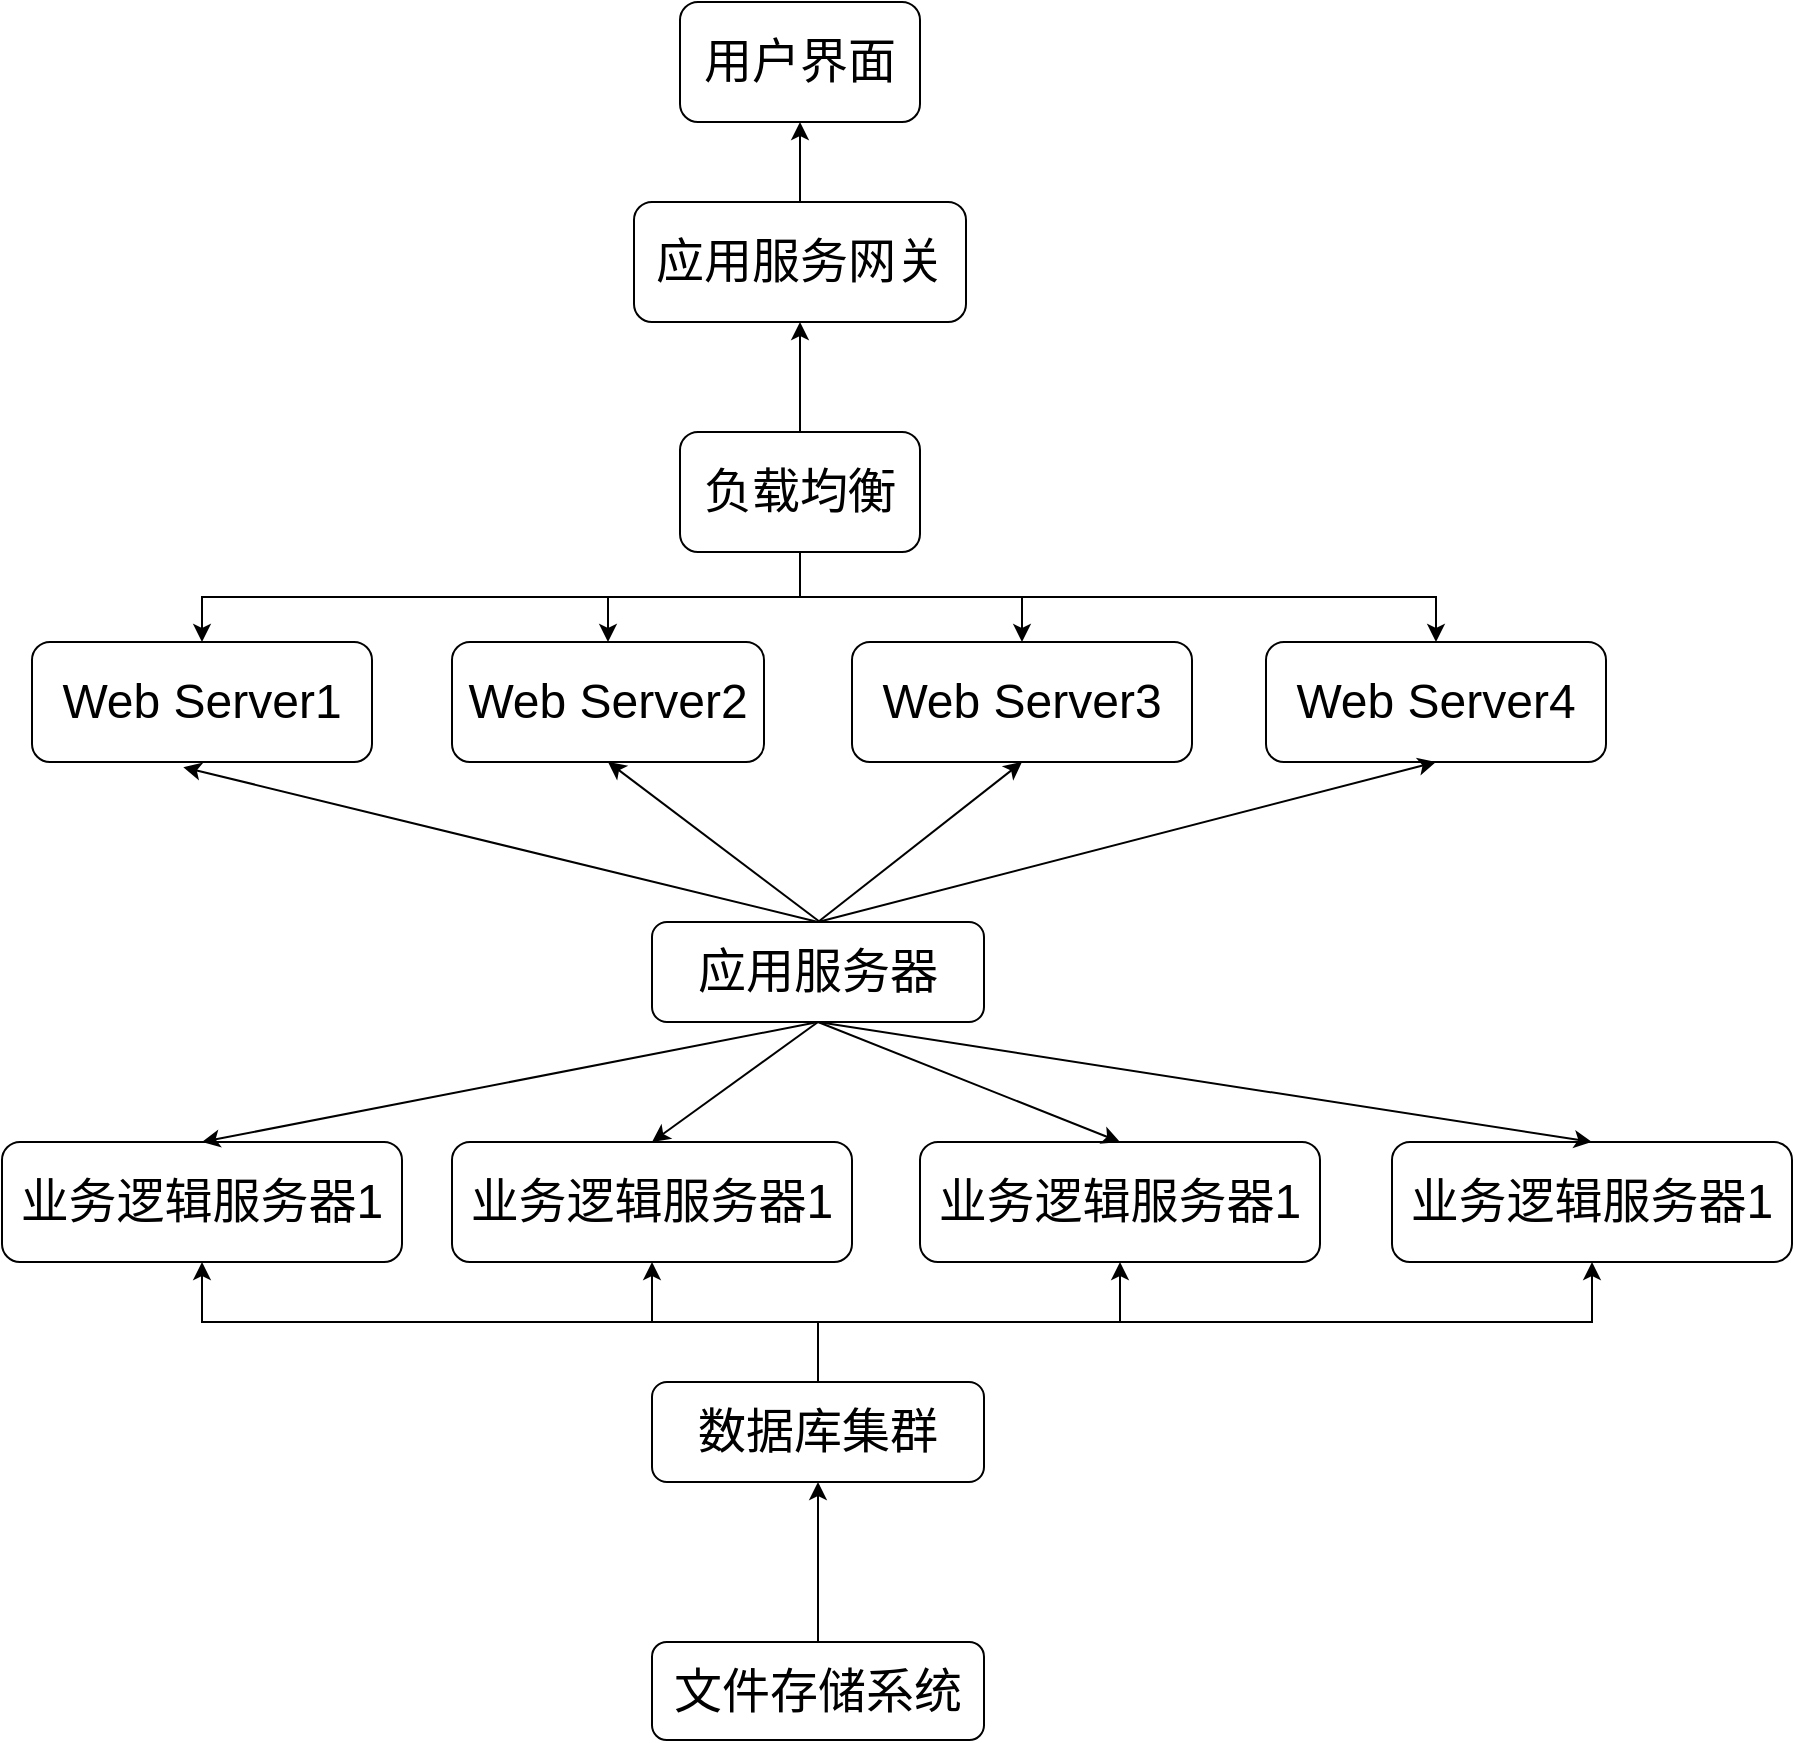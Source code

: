 <mxfile version="21.5.1" type="github">
  <diagram name="第 1 页" id="13AQM2iKJFj0NKGXM6GZ">
    <mxGraphModel dx="2333" dy="1202" grid="1" gridSize="10" guides="1" tooltips="1" connect="1" arrows="1" fold="1" page="1" pageScale="1" pageWidth="827" pageHeight="1169" math="0" shadow="0">
      <root>
        <mxCell id="0" />
        <mxCell id="1" parent="0" />
        <mxCell id="a-DUArsUTMtOnpeUms0M-17" style="edgeStyle=orthogonalEdgeStyle;rounded=0;orthogonalLoop=1;jettySize=auto;html=1;exitX=0.5;exitY=0;exitDx=0;exitDy=0;entryX=0.5;entryY=1;entryDx=0;entryDy=0;" edge="1" parent="1" source="a-DUArsUTMtOnpeUms0M-1" target="a-DUArsUTMtOnpeUms0M-2">
          <mxGeometry relative="1" as="geometry" />
        </mxCell>
        <mxCell id="a-DUArsUTMtOnpeUms0M-19" style="edgeStyle=orthogonalEdgeStyle;rounded=0;orthogonalLoop=1;jettySize=auto;html=1;exitX=0.5;exitY=1;exitDx=0;exitDy=0;entryX=0.5;entryY=0;entryDx=0;entryDy=0;" edge="1" parent="1" source="a-DUArsUTMtOnpeUms0M-1" target="a-DUArsUTMtOnpeUms0M-4">
          <mxGeometry relative="1" as="geometry" />
        </mxCell>
        <mxCell id="a-DUArsUTMtOnpeUms0M-20" style="edgeStyle=orthogonalEdgeStyle;rounded=0;orthogonalLoop=1;jettySize=auto;html=1;exitX=0.5;exitY=1;exitDx=0;exitDy=0;" edge="1" parent="1" source="a-DUArsUTMtOnpeUms0M-1" target="a-DUArsUTMtOnpeUms0M-5">
          <mxGeometry relative="1" as="geometry" />
        </mxCell>
        <mxCell id="a-DUArsUTMtOnpeUms0M-21" style="edgeStyle=orthogonalEdgeStyle;rounded=0;orthogonalLoop=1;jettySize=auto;html=1;exitX=0.5;exitY=1;exitDx=0;exitDy=0;entryX=0.5;entryY=0;entryDx=0;entryDy=0;" edge="1" parent="1" source="a-DUArsUTMtOnpeUms0M-1" target="a-DUArsUTMtOnpeUms0M-6">
          <mxGeometry relative="1" as="geometry" />
        </mxCell>
        <mxCell id="a-DUArsUTMtOnpeUms0M-22" style="edgeStyle=orthogonalEdgeStyle;rounded=0;orthogonalLoop=1;jettySize=auto;html=1;exitX=0.5;exitY=1;exitDx=0;exitDy=0;entryX=0.5;entryY=0;entryDx=0;entryDy=0;" edge="1" parent="1" source="a-DUArsUTMtOnpeUms0M-1" target="a-DUArsUTMtOnpeUms0M-7">
          <mxGeometry relative="1" as="geometry" />
        </mxCell>
        <mxCell id="a-DUArsUTMtOnpeUms0M-1" value="&lt;font style=&quot;font-size: 24px;&quot;&gt;负载均衡&lt;/font&gt;" style="rounded=1;whiteSpace=wrap;html=1;" vertex="1" parent="1">
          <mxGeometry x="364" y="555" width="120" height="60" as="geometry" />
        </mxCell>
        <mxCell id="a-DUArsUTMtOnpeUms0M-18" style="edgeStyle=orthogonalEdgeStyle;rounded=0;orthogonalLoop=1;jettySize=auto;html=1;exitX=0.5;exitY=0;exitDx=0;exitDy=0;entryX=0.5;entryY=1;entryDx=0;entryDy=0;" edge="1" parent="1" source="a-DUArsUTMtOnpeUms0M-2" target="a-DUArsUTMtOnpeUms0M-3">
          <mxGeometry relative="1" as="geometry" />
        </mxCell>
        <mxCell id="a-DUArsUTMtOnpeUms0M-2" value="&lt;font style=&quot;font-size: 24px;&quot;&gt;应用服务网关&lt;/font&gt;" style="rounded=1;whiteSpace=wrap;html=1;" vertex="1" parent="1">
          <mxGeometry x="341" y="440" width="166" height="60" as="geometry" />
        </mxCell>
        <mxCell id="a-DUArsUTMtOnpeUms0M-3" value="&lt;font style=&quot;font-size: 24px;&quot;&gt;用户界面&lt;/font&gt;" style="rounded=1;whiteSpace=wrap;html=1;" vertex="1" parent="1">
          <mxGeometry x="364" y="340" width="120" height="60" as="geometry" />
        </mxCell>
        <mxCell id="a-DUArsUTMtOnpeUms0M-4" value="&lt;font style=&quot;font-size: 24px;&quot;&gt;Web Server1&lt;/font&gt;" style="rounded=1;whiteSpace=wrap;html=1;" vertex="1" parent="1">
          <mxGeometry x="40" y="660" width="170" height="60" as="geometry" />
        </mxCell>
        <mxCell id="a-DUArsUTMtOnpeUms0M-5" value="&lt;font style=&quot;font-size: 24px;&quot;&gt;Web Server2&lt;/font&gt;" style="rounded=1;whiteSpace=wrap;html=1;" vertex="1" parent="1">
          <mxGeometry x="250" y="660" width="156" height="60" as="geometry" />
        </mxCell>
        <mxCell id="a-DUArsUTMtOnpeUms0M-6" value="&lt;font style=&quot;font-size: 24px;&quot;&gt;Web Server3&lt;/font&gt;" style="rounded=1;whiteSpace=wrap;html=1;" vertex="1" parent="1">
          <mxGeometry x="450" y="660" width="170" height="60" as="geometry" />
        </mxCell>
        <mxCell id="a-DUArsUTMtOnpeUms0M-7" value="&lt;font style=&quot;font-size: 24px;&quot;&gt;Web Server4&lt;/font&gt;" style="rounded=1;whiteSpace=wrap;html=1;" vertex="1" parent="1">
          <mxGeometry x="657" y="660" width="170" height="60" as="geometry" />
        </mxCell>
        <mxCell id="a-DUArsUTMtOnpeUms0M-8" value="&lt;font style=&quot;font-size: 24px;&quot;&gt;应用服务器&lt;/font&gt;" style="rounded=1;whiteSpace=wrap;html=1;" vertex="1" parent="1">
          <mxGeometry x="350" y="800" width="166" height="50" as="geometry" />
        </mxCell>
        <mxCell id="a-DUArsUTMtOnpeUms0M-13" value="" style="endArrow=classic;html=1;rounded=0;entryX=0.5;entryY=1;entryDx=0;entryDy=0;exitX=0.5;exitY=0;exitDx=0;exitDy=0;" edge="1" parent="1" source="a-DUArsUTMtOnpeUms0M-8" target="a-DUArsUTMtOnpeUms0M-6">
          <mxGeometry width="50" height="50" relative="1" as="geometry">
            <mxPoint x="439" y="783" as="sourcePoint" />
            <mxPoint x="489" y="733" as="targetPoint" />
          </mxGeometry>
        </mxCell>
        <mxCell id="a-DUArsUTMtOnpeUms0M-14" value="" style="endArrow=classic;html=1;rounded=0;entryX=0.5;entryY=1;entryDx=0;entryDy=0;exitX=0.5;exitY=0;exitDx=0;exitDy=0;" edge="1" parent="1" source="a-DUArsUTMtOnpeUms0M-8" target="a-DUArsUTMtOnpeUms0M-7">
          <mxGeometry width="50" height="50" relative="1" as="geometry">
            <mxPoint x="434" y="800" as="sourcePoint" />
            <mxPoint x="545" y="730" as="targetPoint" />
          </mxGeometry>
        </mxCell>
        <mxCell id="a-DUArsUTMtOnpeUms0M-15" value="" style="endArrow=classic;html=1;rounded=0;entryX=0.445;entryY=1.043;entryDx=0;entryDy=0;exitX=0.5;exitY=0;exitDx=0;exitDy=0;entryPerimeter=0;" edge="1" parent="1" source="a-DUArsUTMtOnpeUms0M-8" target="a-DUArsUTMtOnpeUms0M-4">
          <mxGeometry width="50" height="50" relative="1" as="geometry">
            <mxPoint x="410" y="810" as="sourcePoint" />
            <mxPoint x="728" y="740" as="targetPoint" />
          </mxGeometry>
        </mxCell>
        <mxCell id="a-DUArsUTMtOnpeUms0M-16" value="" style="endArrow=classic;html=1;rounded=0;entryX=0.5;entryY=1;entryDx=0;entryDy=0;" edge="1" parent="1" target="a-DUArsUTMtOnpeUms0M-5">
          <mxGeometry width="50" height="50" relative="1" as="geometry">
            <mxPoint x="434" y="800" as="sourcePoint" />
            <mxPoint x="545" y="730" as="targetPoint" />
          </mxGeometry>
        </mxCell>
        <mxCell id="a-DUArsUTMtOnpeUms0M-23" value="&lt;span style=&quot;font-size: 24px;&quot;&gt;业务逻辑服务器1&lt;/span&gt;" style="rounded=1;whiteSpace=wrap;html=1;" vertex="1" parent="1">
          <mxGeometry x="25" y="910" width="200" height="60" as="geometry" />
        </mxCell>
        <mxCell id="a-DUArsUTMtOnpeUms0M-25" value="&lt;span style=&quot;font-size: 24px;&quot;&gt;业务逻辑服务器1&lt;/span&gt;" style="rounded=1;whiteSpace=wrap;html=1;" vertex="1" parent="1">
          <mxGeometry x="250" y="910" width="200" height="60" as="geometry" />
        </mxCell>
        <mxCell id="a-DUArsUTMtOnpeUms0M-26" value="&lt;span style=&quot;font-size: 24px;&quot;&gt;业务逻辑服务器1&lt;/span&gt;" style="rounded=1;whiteSpace=wrap;html=1;" vertex="1" parent="1">
          <mxGeometry x="484" y="910" width="200" height="60" as="geometry" />
        </mxCell>
        <mxCell id="a-DUArsUTMtOnpeUms0M-27" value="&lt;span style=&quot;font-size: 24px;&quot;&gt;业务逻辑服务器1&lt;/span&gt;" style="rounded=1;whiteSpace=wrap;html=1;" vertex="1" parent="1">
          <mxGeometry x="720" y="910" width="200" height="60" as="geometry" />
        </mxCell>
        <mxCell id="a-DUArsUTMtOnpeUms0M-28" value="" style="endArrow=classic;html=1;rounded=0;entryX=0.5;entryY=0;entryDx=0;entryDy=0;exitX=0.5;exitY=1;exitDx=0;exitDy=0;" edge="1" parent="1" source="a-DUArsUTMtOnpeUms0M-8" target="a-DUArsUTMtOnpeUms0M-23">
          <mxGeometry width="50" height="50" relative="1" as="geometry">
            <mxPoint x="443" y="810" as="sourcePoint" />
            <mxPoint x="126" y="733" as="targetPoint" />
          </mxGeometry>
        </mxCell>
        <mxCell id="a-DUArsUTMtOnpeUms0M-29" value="" style="endArrow=classic;html=1;rounded=0;entryX=0.5;entryY=0;entryDx=0;entryDy=0;exitX=0.5;exitY=1;exitDx=0;exitDy=0;" edge="1" parent="1" source="a-DUArsUTMtOnpeUms0M-8" target="a-DUArsUTMtOnpeUms0M-25">
          <mxGeometry width="50" height="50" relative="1" as="geometry">
            <mxPoint x="443" y="860" as="sourcePoint" />
            <mxPoint x="135" y="920" as="targetPoint" />
          </mxGeometry>
        </mxCell>
        <mxCell id="a-DUArsUTMtOnpeUms0M-30" value="" style="endArrow=classic;html=1;rounded=0;entryX=0.5;entryY=0;entryDx=0;entryDy=0;exitX=0.5;exitY=1;exitDx=0;exitDy=0;" edge="1" parent="1" source="a-DUArsUTMtOnpeUms0M-8" target="a-DUArsUTMtOnpeUms0M-26">
          <mxGeometry width="50" height="50" relative="1" as="geometry">
            <mxPoint x="443" y="860" as="sourcePoint" />
            <mxPoint x="360" y="920" as="targetPoint" />
          </mxGeometry>
        </mxCell>
        <mxCell id="a-DUArsUTMtOnpeUms0M-31" value="" style="endArrow=classic;html=1;rounded=0;entryX=0.5;entryY=0;entryDx=0;entryDy=0;exitX=0.5;exitY=1;exitDx=0;exitDy=0;" edge="1" parent="1" source="a-DUArsUTMtOnpeUms0M-8" target="a-DUArsUTMtOnpeUms0M-27">
          <mxGeometry width="50" height="50" relative="1" as="geometry">
            <mxPoint x="440" y="890" as="sourcePoint" />
            <mxPoint x="594" y="920" as="targetPoint" />
          </mxGeometry>
        </mxCell>
        <mxCell id="a-DUArsUTMtOnpeUms0M-35" style="edgeStyle=orthogonalEdgeStyle;rounded=0;orthogonalLoop=1;jettySize=auto;html=1;exitX=0.5;exitY=0;exitDx=0;exitDy=0;entryX=0.5;entryY=1;entryDx=0;entryDy=0;" edge="1" parent="1" source="a-DUArsUTMtOnpeUms0M-32" target="a-DUArsUTMtOnpeUms0M-23">
          <mxGeometry relative="1" as="geometry" />
        </mxCell>
        <mxCell id="a-DUArsUTMtOnpeUms0M-36" style="edgeStyle=orthogonalEdgeStyle;rounded=0;orthogonalLoop=1;jettySize=auto;html=1;exitX=0.5;exitY=0;exitDx=0;exitDy=0;entryX=0.5;entryY=1;entryDx=0;entryDy=0;" edge="1" parent="1" source="a-DUArsUTMtOnpeUms0M-32" target="a-DUArsUTMtOnpeUms0M-25">
          <mxGeometry relative="1" as="geometry" />
        </mxCell>
        <mxCell id="a-DUArsUTMtOnpeUms0M-37" style="edgeStyle=orthogonalEdgeStyle;rounded=0;orthogonalLoop=1;jettySize=auto;html=1;exitX=0.5;exitY=0;exitDx=0;exitDy=0;entryX=0.5;entryY=1;entryDx=0;entryDy=0;" edge="1" parent="1" source="a-DUArsUTMtOnpeUms0M-32" target="a-DUArsUTMtOnpeUms0M-26">
          <mxGeometry relative="1" as="geometry" />
        </mxCell>
        <mxCell id="a-DUArsUTMtOnpeUms0M-38" style="edgeStyle=orthogonalEdgeStyle;rounded=0;orthogonalLoop=1;jettySize=auto;html=1;exitX=0.5;exitY=0;exitDx=0;exitDy=0;entryX=0.5;entryY=1;entryDx=0;entryDy=0;" edge="1" parent="1" source="a-DUArsUTMtOnpeUms0M-32" target="a-DUArsUTMtOnpeUms0M-27">
          <mxGeometry relative="1" as="geometry" />
        </mxCell>
        <mxCell id="a-DUArsUTMtOnpeUms0M-32" value="&lt;font style=&quot;font-size: 24px;&quot;&gt;数据库集群&lt;/font&gt;" style="rounded=1;whiteSpace=wrap;html=1;" vertex="1" parent="1">
          <mxGeometry x="350" y="1030" width="166" height="50" as="geometry" />
        </mxCell>
        <mxCell id="a-DUArsUTMtOnpeUms0M-33" value="&lt;font style=&quot;font-size: 24px;&quot;&gt;文件存储系统&lt;/font&gt;" style="rounded=1;whiteSpace=wrap;html=1;" vertex="1" parent="1">
          <mxGeometry x="350" y="1160" width="166" height="49" as="geometry" />
        </mxCell>
        <mxCell id="a-DUArsUTMtOnpeUms0M-39" value="" style="endArrow=classic;html=1;rounded=0;entryX=0.5;entryY=1;entryDx=0;entryDy=0;exitX=0.5;exitY=0;exitDx=0;exitDy=0;" edge="1" parent="1" source="a-DUArsUTMtOnpeUms0M-33" target="a-DUArsUTMtOnpeUms0M-32">
          <mxGeometry width="50" height="50" relative="1" as="geometry">
            <mxPoint x="443" y="860" as="sourcePoint" />
            <mxPoint x="360" y="920" as="targetPoint" />
          </mxGeometry>
        </mxCell>
      </root>
    </mxGraphModel>
  </diagram>
</mxfile>
